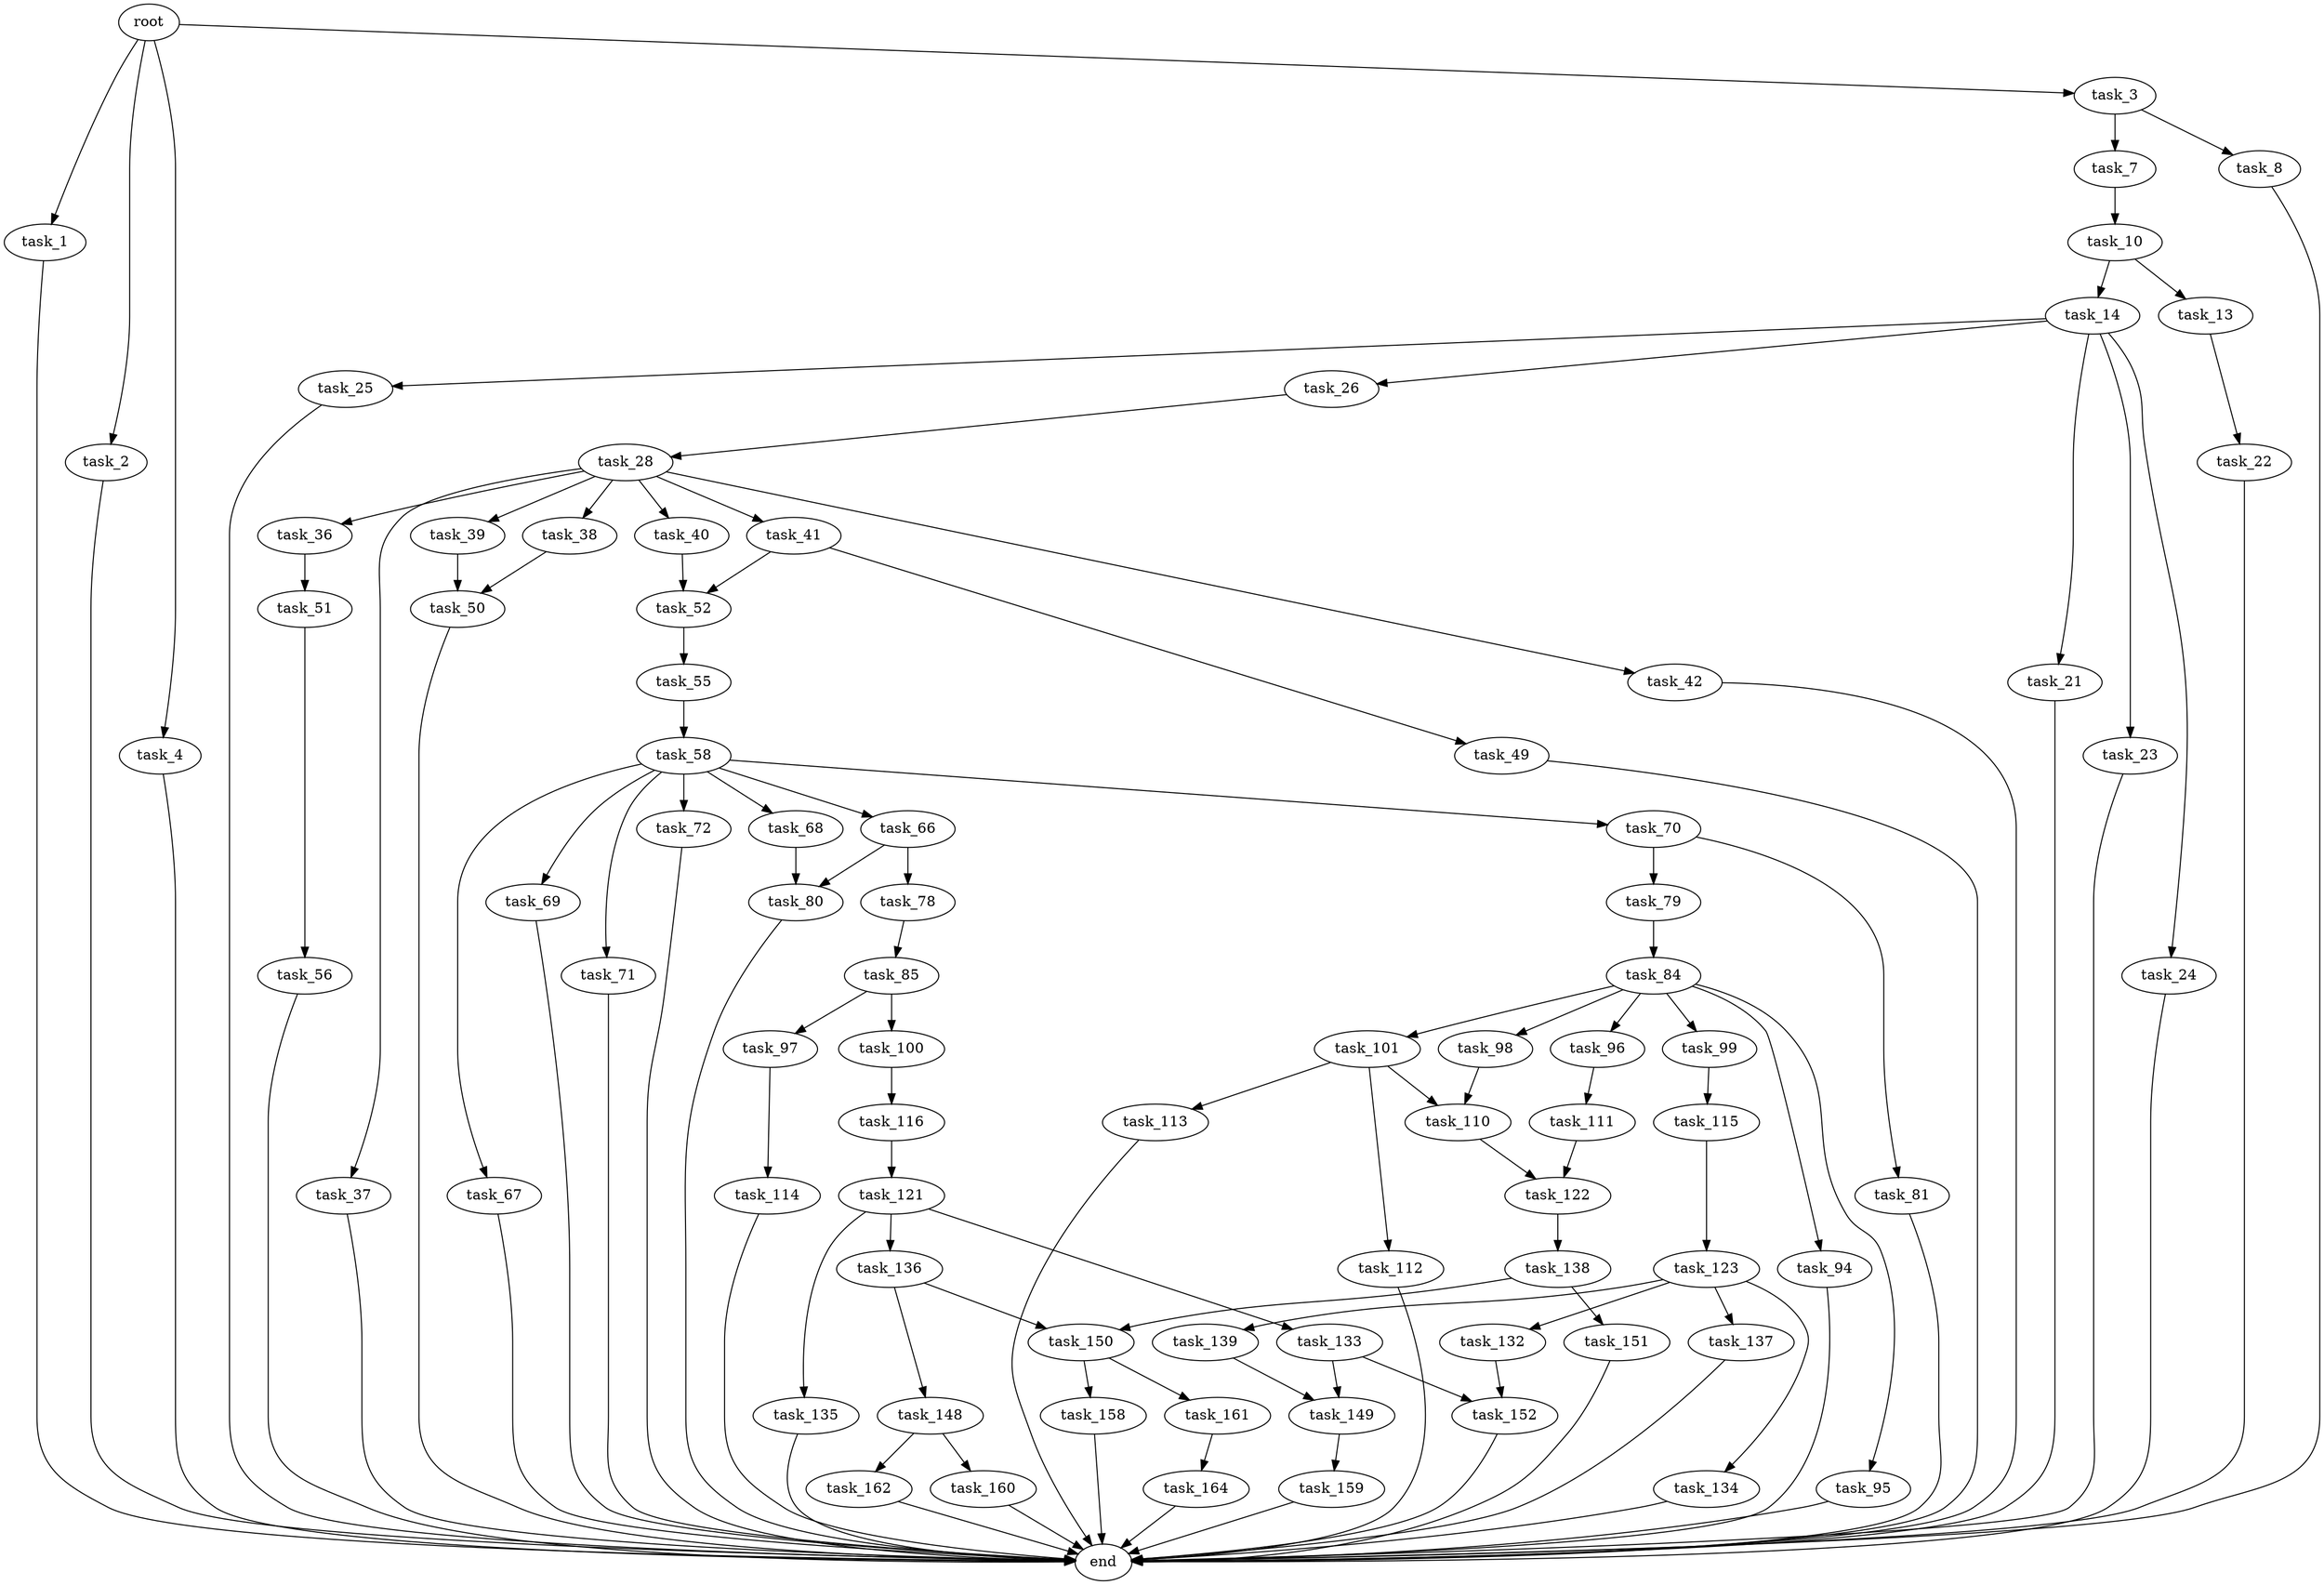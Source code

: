 digraph G {
  root [size="0.000000"];
  task_1 [size="68719476736.000000"];
  task_2 [size="368293445632.000000"];
  task_3 [size="68719476736.000000"];
  task_4 [size="9405193217.000000"];
  task_7 [size="134217728000.000000"];
  task_8 [size="41517919254.000000"];
  task_10 [size="602030938496.000000"];
  task_13 [size="197808068569.000000"];
  task_14 [size="20029011700.000000"];
  task_21 [size="782757789696.000000"];
  task_22 [size="37657864159.000000"];
  task_23 [size="782757789696.000000"];
  task_24 [size="180166513777.000000"];
  task_25 [size="1073741824000.000000"];
  task_26 [size="33759785162.000000"];
  task_28 [size="810556024720.000000"];
  task_36 [size="1307483052.000000"];
  task_37 [size="231928233984.000000"];
  task_38 [size="368293445632.000000"];
  task_39 [size="4800344665.000000"];
  task_40 [size="549755813888.000000"];
  task_41 [size="134217728000.000000"];
  task_42 [size="279828653.000000"];
  task_49 [size="1142341054.000000"];
  task_50 [size="662091278.000000"];
  task_51 [size="68719476736.000000"];
  task_52 [size="14024269002.000000"];
  task_55 [size="232428460897.000000"];
  task_56 [size="7193212510.000000"];
  task_58 [size="5558169687.000000"];
  task_66 [size="926586401.000000"];
  task_67 [size="260293623367.000000"];
  task_68 [size="4921833079.000000"];
  task_69 [size="4255826999.000000"];
  task_70 [size="176774288614.000000"];
  task_71 [size="17069372368.000000"];
  task_72 [size="369767016946.000000"];
  task_78 [size="282202645142.000000"];
  task_79 [size="993687519.000000"];
  task_80 [size="28991029248.000000"];
  task_81 [size="134217728000.000000"];
  task_84 [size="68570642431.000000"];
  task_85 [size="28991029248.000000"];
  task_94 [size="78835776722.000000"];
  task_95 [size="221389688312.000000"];
  task_96 [size="715997152046.000000"];
  task_97 [size="549755813888.000000"];
  task_98 [size="48458346805.000000"];
  task_99 [size="782757789696.000000"];
  task_100 [size="368293445632.000000"];
  task_101 [size="169090494423.000000"];
  task_110 [size="11763081284.000000"];
  task_111 [size="8589934592.000000"];
  task_112 [size="5296821343.000000"];
  task_113 [size="134217728000.000000"];
  task_114 [size="422844326519.000000"];
  task_115 [size="2625817405.000000"];
  task_116 [size="782757789696.000000"];
  task_121 [size="12844299935.000000"];
  task_122 [size="782757789696.000000"];
  task_123 [size="8589934592.000000"];
  task_132 [size="231928233984.000000"];
  task_133 [size="1073741824000.000000"];
  task_134 [size="11800077848.000000"];
  task_135 [size="8589934592.000000"];
  task_136 [size="8589934592.000000"];
  task_137 [size="6933781556.000000"];
  task_138 [size="368293445632.000000"];
  task_139 [size="71122431601.000000"];
  task_148 [size="1346597013733.000000"];
  task_149 [size="8026884931.000000"];
  task_150 [size="549755813888.000000"];
  task_151 [size="11992902642.000000"];
  task_152 [size="10160319384.000000"];
  task_158 [size="1073741824000.000000"];
  task_159 [size="15248045321.000000"];
  task_160 [size="549755813888.000000"];
  task_161 [size="97603791457.000000"];
  task_162 [size="169683906342.000000"];
  task_164 [size="1908007694.000000"];
  end [size="0.000000"];

  root -> task_1 [size="1.000000"];
  root -> task_2 [size="1.000000"];
  root -> task_3 [size="1.000000"];
  root -> task_4 [size="1.000000"];
  task_1 -> end [size="1.000000"];
  task_2 -> end [size="1.000000"];
  task_3 -> task_7 [size="134217728.000000"];
  task_3 -> task_8 [size="134217728.000000"];
  task_4 -> end [size="1.000000"];
  task_7 -> task_10 [size="209715200.000000"];
  task_8 -> end [size="1.000000"];
  task_10 -> task_13 [size="838860800.000000"];
  task_10 -> task_14 [size="838860800.000000"];
  task_13 -> task_22 [size="301989888.000000"];
  task_14 -> task_21 [size="75497472.000000"];
  task_14 -> task_23 [size="75497472.000000"];
  task_14 -> task_24 [size="75497472.000000"];
  task_14 -> task_25 [size="75497472.000000"];
  task_14 -> task_26 [size="75497472.000000"];
  task_21 -> end [size="1.000000"];
  task_22 -> end [size="1.000000"];
  task_23 -> end [size="1.000000"];
  task_24 -> end [size="1.000000"];
  task_25 -> end [size="1.000000"];
  task_26 -> task_28 [size="536870912.000000"];
  task_28 -> task_36 [size="679477248.000000"];
  task_28 -> task_37 [size="679477248.000000"];
  task_28 -> task_38 [size="679477248.000000"];
  task_28 -> task_39 [size="679477248.000000"];
  task_28 -> task_40 [size="679477248.000000"];
  task_28 -> task_41 [size="679477248.000000"];
  task_28 -> task_42 [size="679477248.000000"];
  task_36 -> task_51 [size="33554432.000000"];
  task_37 -> end [size="1.000000"];
  task_38 -> task_50 [size="411041792.000000"];
  task_39 -> task_50 [size="75497472.000000"];
  task_40 -> task_52 [size="536870912.000000"];
  task_41 -> task_49 [size="209715200.000000"];
  task_41 -> task_52 [size="209715200.000000"];
  task_42 -> end [size="1.000000"];
  task_49 -> end [size="1.000000"];
  task_50 -> end [size="1.000000"];
  task_51 -> task_56 [size="134217728.000000"];
  task_52 -> task_55 [size="301989888.000000"];
  task_55 -> task_58 [size="209715200.000000"];
  task_56 -> end [size="1.000000"];
  task_58 -> task_66 [size="411041792.000000"];
  task_58 -> task_67 [size="411041792.000000"];
  task_58 -> task_68 [size="411041792.000000"];
  task_58 -> task_69 [size="411041792.000000"];
  task_58 -> task_70 [size="411041792.000000"];
  task_58 -> task_71 [size="411041792.000000"];
  task_58 -> task_72 [size="411041792.000000"];
  task_66 -> task_78 [size="33554432.000000"];
  task_66 -> task_80 [size="33554432.000000"];
  task_67 -> end [size="1.000000"];
  task_68 -> task_80 [size="301989888.000000"];
  task_69 -> end [size="1.000000"];
  task_70 -> task_79 [size="301989888.000000"];
  task_70 -> task_81 [size="301989888.000000"];
  task_71 -> end [size="1.000000"];
  task_72 -> end [size="1.000000"];
  task_78 -> task_85 [size="209715200.000000"];
  task_79 -> task_84 [size="75497472.000000"];
  task_80 -> end [size="1.000000"];
  task_81 -> end [size="1.000000"];
  task_84 -> task_94 [size="134217728.000000"];
  task_84 -> task_95 [size="134217728.000000"];
  task_84 -> task_96 [size="134217728.000000"];
  task_84 -> task_98 [size="134217728.000000"];
  task_84 -> task_99 [size="134217728.000000"];
  task_84 -> task_101 [size="134217728.000000"];
  task_85 -> task_97 [size="75497472.000000"];
  task_85 -> task_100 [size="75497472.000000"];
  task_94 -> end [size="1.000000"];
  task_95 -> end [size="1.000000"];
  task_96 -> task_111 [size="536870912.000000"];
  task_97 -> task_114 [size="536870912.000000"];
  task_98 -> task_110 [size="75497472.000000"];
  task_99 -> task_115 [size="679477248.000000"];
  task_100 -> task_116 [size="411041792.000000"];
  task_101 -> task_110 [size="134217728.000000"];
  task_101 -> task_112 [size="134217728.000000"];
  task_101 -> task_113 [size="134217728.000000"];
  task_110 -> task_122 [size="301989888.000000"];
  task_111 -> task_122 [size="33554432.000000"];
  task_112 -> end [size="1.000000"];
  task_113 -> end [size="1.000000"];
  task_114 -> end [size="1.000000"];
  task_115 -> task_123 [size="75497472.000000"];
  task_116 -> task_121 [size="679477248.000000"];
  task_121 -> task_133 [size="209715200.000000"];
  task_121 -> task_135 [size="209715200.000000"];
  task_121 -> task_136 [size="209715200.000000"];
  task_122 -> task_138 [size="679477248.000000"];
  task_123 -> task_132 [size="33554432.000000"];
  task_123 -> task_134 [size="33554432.000000"];
  task_123 -> task_137 [size="33554432.000000"];
  task_123 -> task_139 [size="33554432.000000"];
  task_132 -> task_152 [size="301989888.000000"];
  task_133 -> task_149 [size="838860800.000000"];
  task_133 -> task_152 [size="838860800.000000"];
  task_134 -> end [size="1.000000"];
  task_135 -> end [size="1.000000"];
  task_136 -> task_148 [size="33554432.000000"];
  task_136 -> task_150 [size="33554432.000000"];
  task_137 -> end [size="1.000000"];
  task_138 -> task_150 [size="411041792.000000"];
  task_138 -> task_151 [size="411041792.000000"];
  task_139 -> task_149 [size="134217728.000000"];
  task_148 -> task_160 [size="838860800.000000"];
  task_148 -> task_162 [size="838860800.000000"];
  task_149 -> task_159 [size="209715200.000000"];
  task_150 -> task_158 [size="536870912.000000"];
  task_150 -> task_161 [size="536870912.000000"];
  task_151 -> end [size="1.000000"];
  task_152 -> end [size="1.000000"];
  task_158 -> end [size="1.000000"];
  task_159 -> end [size="1.000000"];
  task_160 -> end [size="1.000000"];
  task_161 -> task_164 [size="209715200.000000"];
  task_162 -> end [size="1.000000"];
  task_164 -> end [size="1.000000"];
}
